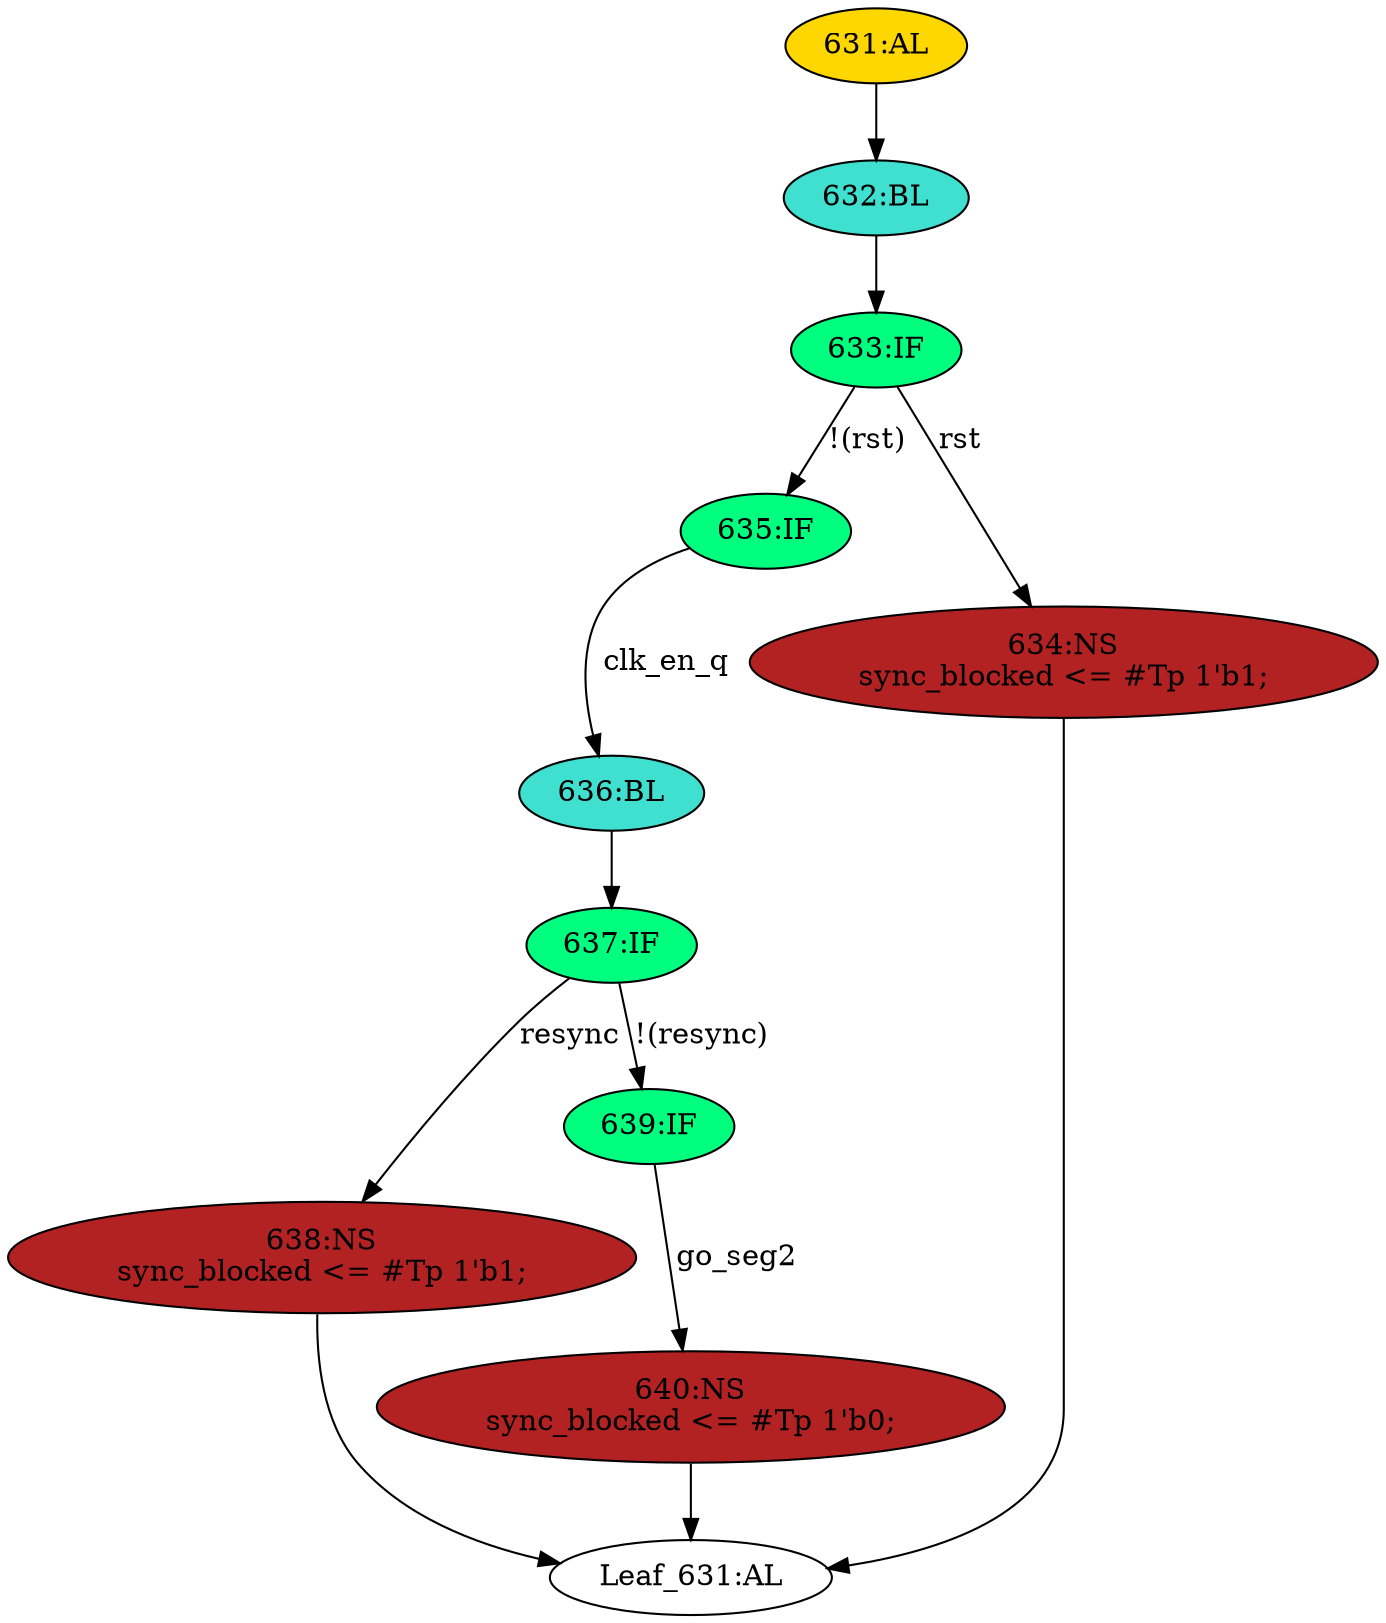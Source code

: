 strict digraph "" {
	node [label="\N"];
	"637:IF"	 [ast="<pyverilog.vparser.ast.IfStatement object at 0x7f2998c12c90>",
		fillcolor=springgreen,
		label="637:IF",
		statements="[]",
		style=filled,
		typ=IfStatement];
	"638:NS"	 [ast="<pyverilog.vparser.ast.NonblockingSubstitution object at 0x7f2998c12f50>",
		fillcolor=firebrick,
		label="638:NS
sync_blocked <= #Tp 1'b1;",
		statements="[<pyverilog.vparser.ast.NonblockingSubstitution object at 0x7f2998c12f50>]",
		style=filled,
		typ=NonblockingSubstitution];
	"637:IF" -> "638:NS"	 [cond="['resync']",
		label=resync,
		lineno=637];
	"639:IF"	 [ast="<pyverilog.vparser.ast.IfStatement object at 0x7f2998c12cd0>",
		fillcolor=springgreen,
		label="639:IF",
		statements="[]",
		style=filled,
		typ=IfStatement];
	"637:IF" -> "639:IF"	 [cond="['resync']",
		label="!(resync)",
		lineno=637];
	"Leaf_631:AL"	 [def_var="['sync_blocked']",
		label="Leaf_631:AL"];
	"638:NS" -> "Leaf_631:AL"	 [cond="[]",
		lineno=None];
	"640:NS"	 [ast="<pyverilog.vparser.ast.NonblockingSubstitution object at 0x7f2998c12d10>",
		fillcolor=firebrick,
		label="640:NS
sync_blocked <= #Tp 1'b0;",
		statements="[<pyverilog.vparser.ast.NonblockingSubstitution object at 0x7f2998c12d10>]",
		style=filled,
		typ=NonblockingSubstitution];
	"640:NS" -> "Leaf_631:AL"	 [cond="[]",
		lineno=None];
	"639:IF" -> "640:NS"	 [cond="['go_seg2']",
		label=go_seg2,
		lineno=639];
	"632:BL"	 [ast="<pyverilog.vparser.ast.Block object at 0x7f2998c1f210>",
		fillcolor=turquoise,
		label="632:BL",
		statements="[]",
		style=filled,
		typ=Block];
	"633:IF"	 [ast="<pyverilog.vparser.ast.IfStatement object at 0x7f2998c1f250>",
		fillcolor=springgreen,
		label="633:IF",
		statements="[]",
		style=filled,
		typ=IfStatement];
	"632:BL" -> "633:IF"	 [cond="[]",
		lineno=None];
	"635:IF"	 [ast="<pyverilog.vparser.ast.IfStatement object at 0x7f2998c1f290>",
		fillcolor=springgreen,
		label="635:IF",
		statements="[]",
		style=filled,
		typ=IfStatement];
	"636:BL"	 [ast="<pyverilog.vparser.ast.Block object at 0x7f2998c1f2d0>",
		fillcolor=turquoise,
		label="636:BL",
		statements="[]",
		style=filled,
		typ=Block];
	"635:IF" -> "636:BL"	 [cond="['clk_en_q']",
		label=clk_en_q,
		lineno=635];
	"631:AL"	 [ast="<pyverilog.vparser.ast.Always object at 0x7f2998c1f550>",
		clk_sens=True,
		fillcolor=gold,
		label="631:AL",
		sens="['clk', 'rst']",
		statements="[]",
		style=filled,
		typ=Always,
		use_var="['rst', 'clk_en_q', 'resync', 'go_seg2']"];
	"631:AL" -> "632:BL"	 [cond="[]",
		lineno=None];
	"634:NS"	 [ast="<pyverilog.vparser.ast.NonblockingSubstitution object at 0x7f2998c1f350>",
		fillcolor=firebrick,
		label="634:NS
sync_blocked <= #Tp 1'b1;",
		statements="[<pyverilog.vparser.ast.NonblockingSubstitution object at 0x7f2998c1f350>]",
		style=filled,
		typ=NonblockingSubstitution];
	"634:NS" -> "Leaf_631:AL"	 [cond="[]",
		lineno=None];
	"636:BL" -> "637:IF"	 [cond="[]",
		lineno=None];
	"633:IF" -> "635:IF"	 [cond="['rst']",
		label="!(rst)",
		lineno=633];
	"633:IF" -> "634:NS"	 [cond="['rst']",
		label=rst,
		lineno=633];
}
